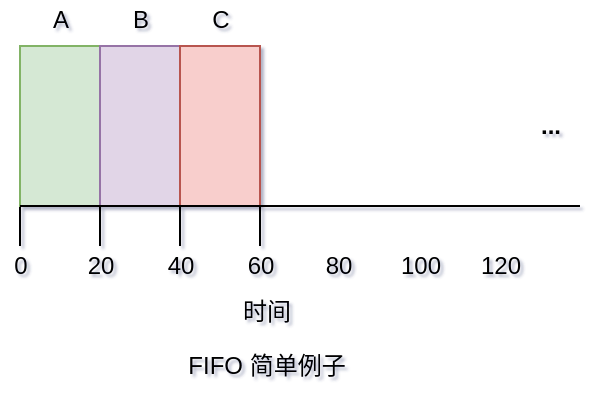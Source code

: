 <mxfile version="14.5.1" type="github">
  <diagram id="YSlZazGuL2Ad1kEJ1YM0" name="第 1 页">
    <mxGraphModel dx="1422" dy="706" grid="0" gridSize="10" guides="1" tooltips="1" connect="1" arrows="1" fold="1" page="1" pageScale="1" pageWidth="827" pageHeight="1169" math="0" shadow="1">
      <root>
        <mxCell id="0" />
        <mxCell id="1" parent="0" />
        <mxCell id="4ucDftV_e2zZ3TF2XLAY-1" value="&lt;b&gt;...&lt;/b&gt;" style="text;html=1;align=center;verticalAlign=middle;resizable=0;points=[];autosize=1;" vertex="1" parent="1">
          <mxGeometry x="410" y="110" width="30" height="20" as="geometry" />
        </mxCell>
        <mxCell id="4ucDftV_e2zZ3TF2XLAY-2" style="edgeStyle=orthogonalEdgeStyle;rounded=0;orthogonalLoop=1;jettySize=auto;html=1;exitX=0;exitY=1;exitDx=0;exitDy=0;endArrow=none;endFill=0;" edge="1" parent="1" source="4ucDftV_e2zZ3TF2XLAY-8">
          <mxGeometry relative="1" as="geometry">
            <mxPoint x="160" y="180" as="targetPoint" />
          </mxGeometry>
        </mxCell>
        <mxCell id="4ucDftV_e2zZ3TF2XLAY-3" style="edgeStyle=orthogonalEdgeStyle;rounded=0;orthogonalLoop=1;jettySize=auto;html=1;exitX=0;exitY=1;exitDx=0;exitDy=0;endArrow=none;endFill=0;" edge="1" parent="1" source="4ucDftV_e2zZ3TF2XLAY-9">
          <mxGeometry relative="1" as="geometry">
            <mxPoint x="200" y="180" as="targetPoint" />
          </mxGeometry>
        </mxCell>
        <mxCell id="4ucDftV_e2zZ3TF2XLAY-4" style="edgeStyle=orthogonalEdgeStyle;rounded=0;orthogonalLoop=1;jettySize=auto;html=1;exitX=1;exitY=1;exitDx=0;exitDy=0;endArrow=none;endFill=0;" edge="1" parent="1" source="4ucDftV_e2zZ3TF2XLAY-9">
          <mxGeometry relative="1" as="geometry">
            <mxPoint x="240" y="180" as="targetPoint" />
          </mxGeometry>
        </mxCell>
        <mxCell id="4ucDftV_e2zZ3TF2XLAY-5" style="edgeStyle=orthogonalEdgeStyle;rounded=0;orthogonalLoop=1;jettySize=auto;html=1;exitX=1;exitY=1;exitDx=0;exitDy=0;endArrow=none;endFill=0;" edge="1" parent="1" source="4ucDftV_e2zZ3TF2XLAY-13">
          <mxGeometry relative="1" as="geometry">
            <mxPoint x="280" y="180" as="targetPoint" />
          </mxGeometry>
        </mxCell>
        <mxCell id="4ucDftV_e2zZ3TF2XLAY-6" value="" style="group" vertex="1" connectable="0" parent="1">
          <mxGeometry x="150" y="57" width="145" height="143" as="geometry" />
        </mxCell>
        <mxCell id="4ucDftV_e2zZ3TF2XLAY-7" value="" style="group" vertex="1" connectable="0" parent="4ucDftV_e2zZ3TF2XLAY-6">
          <mxGeometry x="10" width="120" height="103" as="geometry" />
        </mxCell>
        <mxCell id="4ucDftV_e2zZ3TF2XLAY-8" value="" style="rounded=0;whiteSpace=wrap;html=1;fillColor=#d5e8d4;strokeColor=#82b366;" vertex="1" parent="4ucDftV_e2zZ3TF2XLAY-7">
          <mxGeometry y="23" width="40" height="80" as="geometry" />
        </mxCell>
        <mxCell id="4ucDftV_e2zZ3TF2XLAY-9" value="" style="rounded=0;whiteSpace=wrap;html=1;fillColor=#e1d5e7;strokeColor=#9673a6;" vertex="1" parent="4ucDftV_e2zZ3TF2XLAY-7">
          <mxGeometry x="40" y="23" width="40" height="80" as="geometry" />
        </mxCell>
        <mxCell id="4ucDftV_e2zZ3TF2XLAY-10" value="A" style="text;html=1;align=center;verticalAlign=middle;resizable=0;points=[];autosize=1;" vertex="1" parent="4ucDftV_e2zZ3TF2XLAY-7">
          <mxGeometry x="10" width="20" height="20" as="geometry" />
        </mxCell>
        <mxCell id="4ucDftV_e2zZ3TF2XLAY-11" value="B" style="text;html=1;align=center;verticalAlign=middle;resizable=0;points=[];autosize=1;" vertex="1" parent="4ucDftV_e2zZ3TF2XLAY-7">
          <mxGeometry x="50" width="20" height="20" as="geometry" />
        </mxCell>
        <mxCell id="4ucDftV_e2zZ3TF2XLAY-12" value="" style="group" vertex="1" connectable="0" parent="4ucDftV_e2zZ3TF2XLAY-7">
          <mxGeometry x="80" width="40" height="103" as="geometry" />
        </mxCell>
        <mxCell id="4ucDftV_e2zZ3TF2XLAY-13" value="" style="rounded=0;whiteSpace=wrap;html=1;fillColor=#f8cecc;strokeColor=#b85450;" vertex="1" parent="4ucDftV_e2zZ3TF2XLAY-12">
          <mxGeometry y="23" width="40" height="80" as="geometry" />
        </mxCell>
        <mxCell id="4ucDftV_e2zZ3TF2XLAY-14" value="C" style="text;html=1;align=center;verticalAlign=middle;resizable=0;points=[];autosize=1;" vertex="1" parent="4ucDftV_e2zZ3TF2XLAY-12">
          <mxGeometry x="10" width="20" height="20" as="geometry" />
        </mxCell>
        <mxCell id="4ucDftV_e2zZ3TF2XLAY-15" value="0" style="text;html=1;align=center;verticalAlign=middle;resizable=0;points=[];autosize=1;" vertex="1" parent="4ucDftV_e2zZ3TF2XLAY-6">
          <mxGeometry y="123" width="20" height="20" as="geometry" />
        </mxCell>
        <mxCell id="4ucDftV_e2zZ3TF2XLAY-16" value="20" style="text;html=1;align=center;verticalAlign=middle;resizable=0;points=[];autosize=1;" vertex="1" parent="4ucDftV_e2zZ3TF2XLAY-6">
          <mxGeometry x="35" y="123" width="30" height="20" as="geometry" />
        </mxCell>
        <mxCell id="4ucDftV_e2zZ3TF2XLAY-17" value="40" style="text;html=1;align=center;verticalAlign=middle;resizable=0;points=[];autosize=1;" vertex="1" parent="4ucDftV_e2zZ3TF2XLAY-6">
          <mxGeometry x="75" y="123" width="30" height="20" as="geometry" />
        </mxCell>
        <mxCell id="4ucDftV_e2zZ3TF2XLAY-18" value="60" style="text;html=1;align=center;verticalAlign=middle;resizable=0;points=[];autosize=1;" vertex="1" parent="4ucDftV_e2zZ3TF2XLAY-6">
          <mxGeometry x="115" y="123" width="30" height="20" as="geometry" />
        </mxCell>
        <mxCell id="4ucDftV_e2zZ3TF2XLAY-34" value="时间" style="text;html=1;align=center;verticalAlign=middle;resizable=0;points=[];autosize=1;" vertex="1" parent="1">
          <mxGeometry x="263" y="203" width="40" height="20" as="geometry" />
        </mxCell>
        <mxCell id="4ucDftV_e2zZ3TF2XLAY-36" value="" style="endArrow=none;html=1;" edge="1" parent="1">
          <mxGeometry width="50" height="50" relative="1" as="geometry">
            <mxPoint x="160" y="160" as="sourcePoint" />
            <mxPoint x="440" y="160" as="targetPoint" />
          </mxGeometry>
        </mxCell>
        <mxCell id="4ucDftV_e2zZ3TF2XLAY-38" value="80" style="text;html=1;align=center;verticalAlign=middle;resizable=0;points=[];autosize=1;" vertex="1" parent="1">
          <mxGeometry x="304" y="180" width="30" height="20" as="geometry" />
        </mxCell>
        <mxCell id="4ucDftV_e2zZ3TF2XLAY-39" value="100" style="text;html=1;align=center;verticalAlign=middle;resizable=0;points=[];autosize=1;" vertex="1" parent="1">
          <mxGeometry x="340" y="180" width="40" height="20" as="geometry" />
        </mxCell>
        <mxCell id="4ucDftV_e2zZ3TF2XLAY-40" value="120" style="text;html=1;align=center;verticalAlign=middle;resizable=0;points=[];autosize=1;" vertex="1" parent="1">
          <mxGeometry x="380" y="180" width="40" height="20" as="geometry" />
        </mxCell>
        <mxCell id="4ucDftV_e2zZ3TF2XLAY-41" value="FIFO 简单例子" style="text;html=1;align=center;verticalAlign=middle;resizable=0;points=[];autosize=1;" vertex="1" parent="1">
          <mxGeometry x="238" y="230" width="90" height="20" as="geometry" />
        </mxCell>
      </root>
    </mxGraphModel>
  </diagram>
</mxfile>
